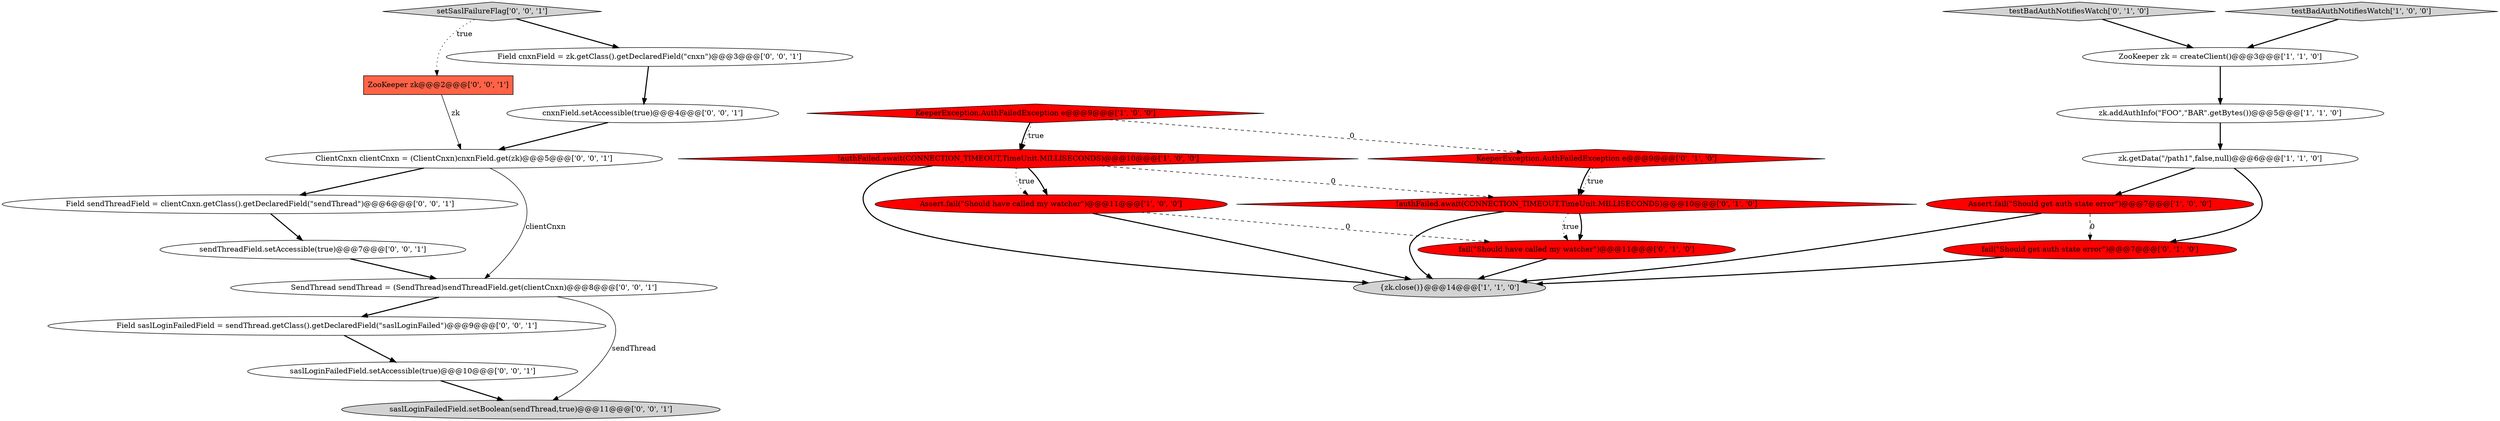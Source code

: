 digraph {
22 [style = filled, label = "Field sendThreadField = clientCnxn.getClass().getDeclaredField(\"sendThread\")@@@6@@@['0', '0', '1']", fillcolor = white, shape = ellipse image = "AAA0AAABBB3BBB"];
10 [style = filled, label = "!authFailed.await(CONNECTION_TIMEOUT,TimeUnit.MILLISECONDS)@@@10@@@['0', '1', '0']", fillcolor = red, shape = diamond image = "AAA1AAABBB2BBB"];
20 [style = filled, label = "cnxnField.setAccessible(true)@@@4@@@['0', '0', '1']", fillcolor = white, shape = ellipse image = "AAA0AAABBB3BBB"];
13 [style = filled, label = "fail(\"Should have called my watcher\")@@@11@@@['0', '1', '0']", fillcolor = red, shape = ellipse image = "AAA1AAABBB2BBB"];
15 [style = filled, label = "Field saslLoginFailedField = sendThread.getClass().getDeclaredField(\"saslLoginFailed\")@@@9@@@['0', '0', '1']", fillcolor = white, shape = ellipse image = "AAA0AAABBB3BBB"];
12 [style = filled, label = "fail(\"Should get auth state error\")@@@7@@@['0', '1', '0']", fillcolor = red, shape = ellipse image = "AAA1AAABBB2BBB"];
4 [style = filled, label = "zk.addAuthInfo(\"FOO\",\"BAR\".getBytes())@@@5@@@['1', '1', '0']", fillcolor = white, shape = ellipse image = "AAA0AAABBB1BBB"];
6 [style = filled, label = "ZooKeeper zk = createClient()@@@3@@@['1', '1', '0']", fillcolor = white, shape = ellipse image = "AAA0AAABBB1BBB"];
9 [style = filled, label = "testBadAuthNotifiesWatch['0', '1', '0']", fillcolor = lightgray, shape = diamond image = "AAA0AAABBB2BBB"];
8 [style = filled, label = "testBadAuthNotifiesWatch['1', '0', '0']", fillcolor = lightgray, shape = diamond image = "AAA0AAABBB1BBB"];
14 [style = filled, label = "sendThreadField.setAccessible(true)@@@7@@@['0', '0', '1']", fillcolor = white, shape = ellipse image = "AAA0AAABBB3BBB"];
16 [style = filled, label = "SendThread sendThread = (SendThread)sendThreadField.get(clientCnxn)@@@8@@@['0', '0', '1']", fillcolor = white, shape = ellipse image = "AAA0AAABBB3BBB"];
7 [style = filled, label = "Assert.fail(\"Should get auth state error\")@@@7@@@['1', '0', '0']", fillcolor = red, shape = ellipse image = "AAA1AAABBB1BBB"];
17 [style = filled, label = "saslLoginFailedField.setAccessible(true)@@@10@@@['0', '0', '1']", fillcolor = white, shape = ellipse image = "AAA0AAABBB3BBB"];
0 [style = filled, label = "!authFailed.await(CONNECTION_TIMEOUT,TimeUnit.MILLISECONDS)@@@10@@@['1', '0', '0']", fillcolor = red, shape = diamond image = "AAA1AAABBB1BBB"];
2 [style = filled, label = "KeeperException.AuthFailedException e@@@9@@@['1', '0', '0']", fillcolor = red, shape = diamond image = "AAA1AAABBB1BBB"];
1 [style = filled, label = "Assert.fail(\"Should have called my watcher\")@@@11@@@['1', '0', '0']", fillcolor = red, shape = ellipse image = "AAA1AAABBB1BBB"];
24 [style = filled, label = "setSaslFailureFlag['0', '0', '1']", fillcolor = lightgray, shape = diamond image = "AAA0AAABBB3BBB"];
19 [style = filled, label = "ZooKeeper zk@@@2@@@['0', '0', '1']", fillcolor = tomato, shape = box image = "AAA0AAABBB3BBB"];
5 [style = filled, label = "{zk.close()}@@@14@@@['1', '1', '0']", fillcolor = lightgray, shape = ellipse image = "AAA0AAABBB1BBB"];
23 [style = filled, label = "saslLoginFailedField.setBoolean(sendThread,true)@@@11@@@['0', '0', '1']", fillcolor = lightgray, shape = ellipse image = "AAA0AAABBB3BBB"];
3 [style = filled, label = "zk.getData(\"/path1\",false,null)@@@6@@@['1', '1', '0']", fillcolor = white, shape = ellipse image = "AAA0AAABBB1BBB"];
11 [style = filled, label = "KeeperException.AuthFailedException e@@@9@@@['0', '1', '0']", fillcolor = red, shape = diamond image = "AAA1AAABBB2BBB"];
21 [style = filled, label = "Field cnxnField = zk.getClass().getDeclaredField(\"cnxn\")@@@3@@@['0', '0', '1']", fillcolor = white, shape = ellipse image = "AAA0AAABBB3BBB"];
18 [style = filled, label = "ClientCnxn clientCnxn = (ClientCnxn)cnxnField.get(zk)@@@5@@@['0', '0', '1']", fillcolor = white, shape = ellipse image = "AAA0AAABBB3BBB"];
1->5 [style = bold, label=""];
14->16 [style = bold, label=""];
16->15 [style = bold, label=""];
4->3 [style = bold, label=""];
2->0 [style = dotted, label="true"];
12->5 [style = bold, label=""];
11->10 [style = dotted, label="true"];
8->6 [style = bold, label=""];
3->12 [style = bold, label=""];
17->23 [style = bold, label=""];
0->10 [style = dashed, label="0"];
9->6 [style = bold, label=""];
19->18 [style = solid, label="zk"];
1->13 [style = dashed, label="0"];
20->18 [style = bold, label=""];
6->4 [style = bold, label=""];
15->17 [style = bold, label=""];
7->5 [style = bold, label=""];
2->0 [style = bold, label=""];
18->22 [style = bold, label=""];
21->20 [style = bold, label=""];
10->5 [style = bold, label=""];
10->13 [style = bold, label=""];
3->7 [style = bold, label=""];
24->21 [style = bold, label=""];
10->13 [style = dotted, label="true"];
11->10 [style = bold, label=""];
18->16 [style = solid, label="clientCnxn"];
0->1 [style = bold, label=""];
0->1 [style = dotted, label="true"];
16->23 [style = solid, label="sendThread"];
13->5 [style = bold, label=""];
7->12 [style = dashed, label="0"];
2->11 [style = dashed, label="0"];
24->19 [style = dotted, label="true"];
22->14 [style = bold, label=""];
0->5 [style = bold, label=""];
}
